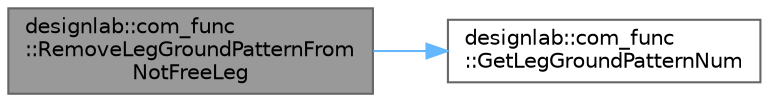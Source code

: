 digraph "designlab::com_func::RemoveLegGroundPatternFromNotFreeLeg"
{
 // LATEX_PDF_SIZE
  bgcolor="transparent";
  edge [fontname=Helvetica,fontsize=10,labelfontname=Helvetica,labelfontsize=10];
  node [fontname=Helvetica,fontsize=10,shape=box,height=0.2,width=0.4];
  rankdir="LR";
  Node1 [id="Node000001",label="designlab::com_func\l::RemoveLegGroundPatternFrom\lNotFreeLeg",height=0.2,width=0.4,color="gray40", fillcolor="grey60", style="filled", fontcolor="black",tooltip="遊脚できない脚番号から，その脚が遊脚できない場合に取り得ない接地パターンをfalseにする．"];
  Node1 -> Node2 [id="edge1_Node000001_Node000002",color="steelblue1",style="solid",tooltip=" "];
  Node2 [id="Node000002",label="designlab::com_func\l::GetLegGroundPatternNum",height=0.2,width=0.4,color="grey40", fillcolor="white", style="filled",URL="$namespacedesignlab_1_1com__func.html#a32f26cf991322f7e7cc4ea68213967a7",tooltip="脚の接地パターンの総数を返す．"];
}
